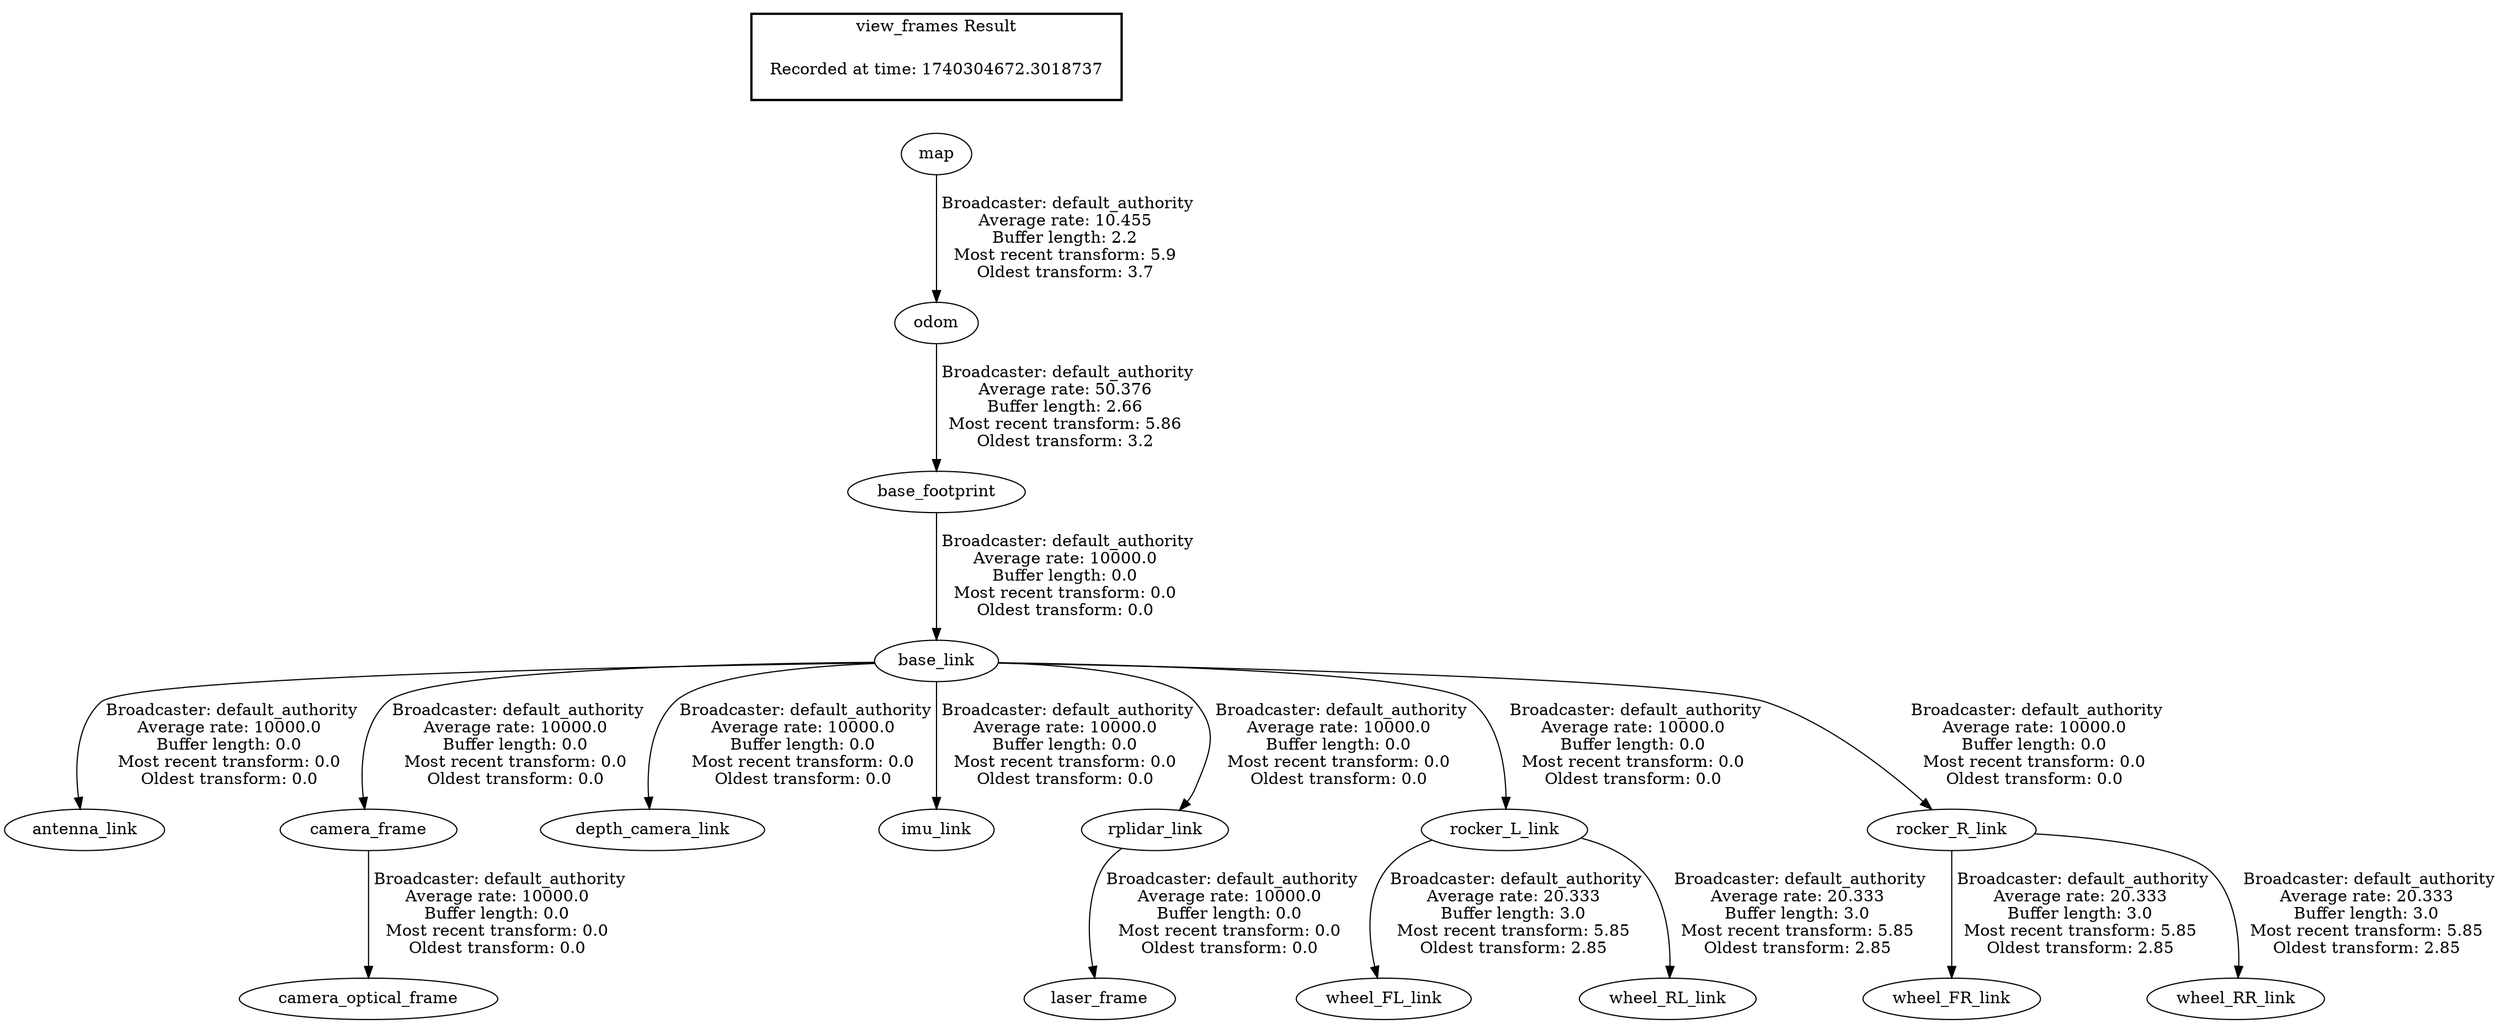 digraph G {
"base_link" -> "antenna_link"[label=" Broadcaster: default_authority\nAverage rate: 10000.0\nBuffer length: 0.0\nMost recent transform: 0.0\nOldest transform: 0.0\n"];
"base_footprint" -> "base_link"[label=" Broadcaster: default_authority\nAverage rate: 10000.0\nBuffer length: 0.0\nMost recent transform: 0.0\nOldest transform: 0.0\n"];
"base_link" -> "camera_frame"[label=" Broadcaster: default_authority\nAverage rate: 10000.0\nBuffer length: 0.0\nMost recent transform: 0.0\nOldest transform: 0.0\n"];
"camera_frame" -> "camera_optical_frame"[label=" Broadcaster: default_authority\nAverage rate: 10000.0\nBuffer length: 0.0\nMost recent transform: 0.0\nOldest transform: 0.0\n"];
"base_link" -> "depth_camera_link"[label=" Broadcaster: default_authority\nAverage rate: 10000.0\nBuffer length: 0.0\nMost recent transform: 0.0\nOldest transform: 0.0\n"];
"odom" -> "base_footprint"[label=" Broadcaster: default_authority\nAverage rate: 50.376\nBuffer length: 2.66\nMost recent transform: 5.86\nOldest transform: 3.2\n"];
"base_link" -> "imu_link"[label=" Broadcaster: default_authority\nAverage rate: 10000.0\nBuffer length: 0.0\nMost recent transform: 0.0\nOldest transform: 0.0\n"];
"rplidar_link" -> "laser_frame"[label=" Broadcaster: default_authority\nAverage rate: 10000.0\nBuffer length: 0.0\nMost recent transform: 0.0\nOldest transform: 0.0\n"];
"base_link" -> "rplidar_link"[label=" Broadcaster: default_authority\nAverage rate: 10000.0\nBuffer length: 0.0\nMost recent transform: 0.0\nOldest transform: 0.0\n"];
"base_link" -> "rocker_L_link"[label=" Broadcaster: default_authority\nAverage rate: 10000.0\nBuffer length: 0.0\nMost recent transform: 0.0\nOldest transform: 0.0\n"];
"base_link" -> "rocker_R_link"[label=" Broadcaster: default_authority\nAverage rate: 10000.0\nBuffer length: 0.0\nMost recent transform: 0.0\nOldest transform: 0.0\n"];
"rocker_L_link" -> "wheel_FL_link"[label=" Broadcaster: default_authority\nAverage rate: 20.333\nBuffer length: 3.0\nMost recent transform: 5.85\nOldest transform: 2.85\n"];
"rocker_R_link" -> "wheel_FR_link"[label=" Broadcaster: default_authority\nAverage rate: 20.333\nBuffer length: 3.0\nMost recent transform: 5.85\nOldest transform: 2.85\n"];
"rocker_L_link" -> "wheel_RL_link"[label=" Broadcaster: default_authority\nAverage rate: 20.333\nBuffer length: 3.0\nMost recent transform: 5.85\nOldest transform: 2.85\n"];
"rocker_R_link" -> "wheel_RR_link"[label=" Broadcaster: default_authority\nAverage rate: 20.333\nBuffer length: 3.0\nMost recent transform: 5.85\nOldest transform: 2.85\n"];
"map" -> "odom"[label=" Broadcaster: default_authority\nAverage rate: 10.455\nBuffer length: 2.2\nMost recent transform: 5.9\nOldest transform: 3.7\n"];
edge [style=invis];
 subgraph cluster_legend { style=bold; color=black; label ="view_frames Result";
"Recorded at time: 1740304672.3018737"[ shape=plaintext ] ;
}->"map";
}